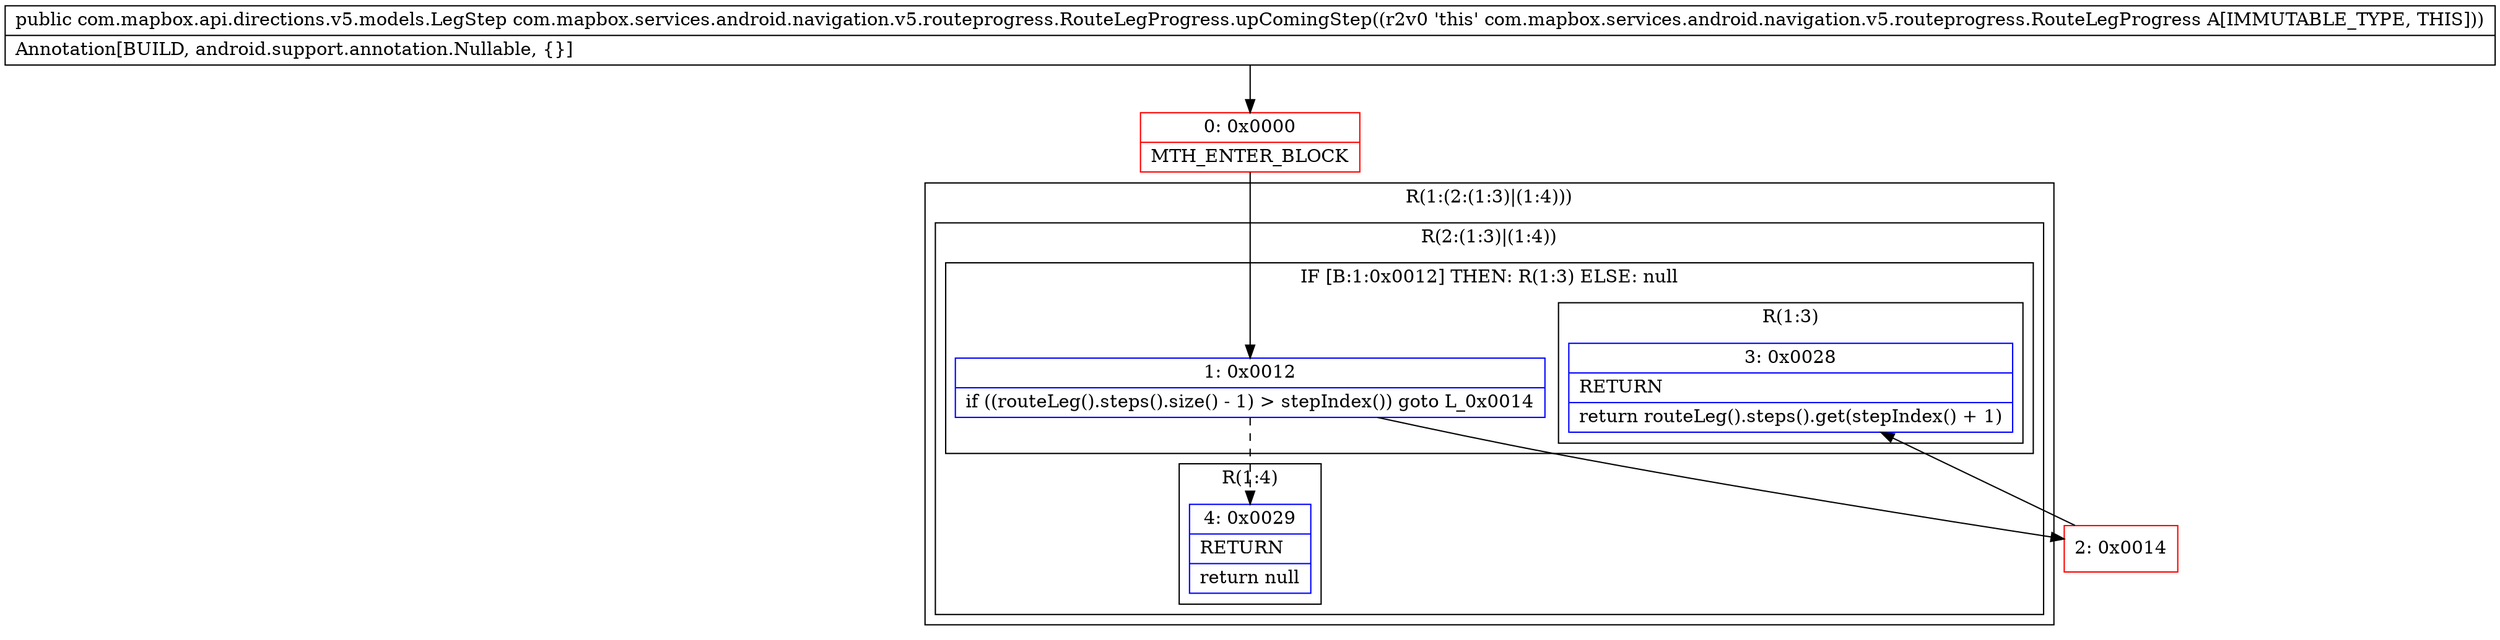 digraph "CFG forcom.mapbox.services.android.navigation.v5.routeprogress.RouteLegProgress.upComingStep()Lcom\/mapbox\/api\/directions\/v5\/models\/LegStep;" {
subgraph cluster_Region_1763684414 {
label = "R(1:(2:(1:3)|(1:4)))";
node [shape=record,color=blue];
subgraph cluster_Region_581361899 {
label = "R(2:(1:3)|(1:4))";
node [shape=record,color=blue];
subgraph cluster_IfRegion_2128244780 {
label = "IF [B:1:0x0012] THEN: R(1:3) ELSE: null";
node [shape=record,color=blue];
Node_1 [shape=record,label="{1\:\ 0x0012|if ((routeLeg().steps().size() \- 1) \> stepIndex()) goto L_0x0014\l}"];
subgraph cluster_Region_1096244334 {
label = "R(1:3)";
node [shape=record,color=blue];
Node_3 [shape=record,label="{3\:\ 0x0028|RETURN\l|return routeLeg().steps().get(stepIndex() + 1)\l}"];
}
}
subgraph cluster_Region_1440586298 {
label = "R(1:4)";
node [shape=record,color=blue];
Node_4 [shape=record,label="{4\:\ 0x0029|RETURN\l|return null\l}"];
}
}
}
Node_0 [shape=record,color=red,label="{0\:\ 0x0000|MTH_ENTER_BLOCK\l}"];
Node_2 [shape=record,color=red,label="{2\:\ 0x0014}"];
MethodNode[shape=record,label="{public com.mapbox.api.directions.v5.models.LegStep com.mapbox.services.android.navigation.v5.routeprogress.RouteLegProgress.upComingStep((r2v0 'this' com.mapbox.services.android.navigation.v5.routeprogress.RouteLegProgress A[IMMUTABLE_TYPE, THIS]))  | Annotation[BUILD, android.support.annotation.Nullable, \{\}]\l}"];
MethodNode -> Node_0;
Node_1 -> Node_2;
Node_1 -> Node_4[style=dashed];
Node_0 -> Node_1;
Node_2 -> Node_3;
}

